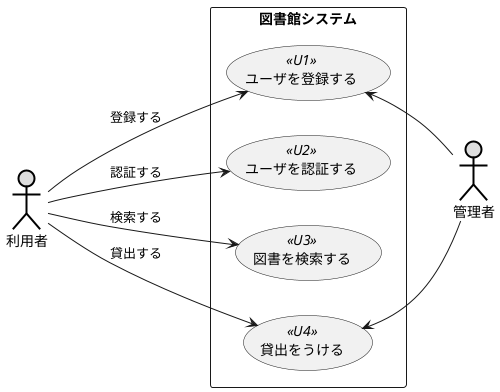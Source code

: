 @startuml 例題3
left to right direction
actor 利用者 #DDDDDD;line:black;line.bold;
actor 管理者 #DDDDDD;line:black;line.bold;
rectangle 図書館システム  {
usecase ユーザを登録する << U1 >>
usecase ユーザを認証する << U2 >>
usecase 図書を検索する << U3 >>
usecase 貸出をうける << U4 >>
}
利用者 --> ユーザを登録する : 登録する
利用者 ---> ユーザを認証する : 認証する
利用者 ---> 図書を検索する : 検索する
利用者 --> 貸出をうける : 貸出する
ユーザを登録する <-- 管理者
貸出をうける <-- 管理者
@enduml
